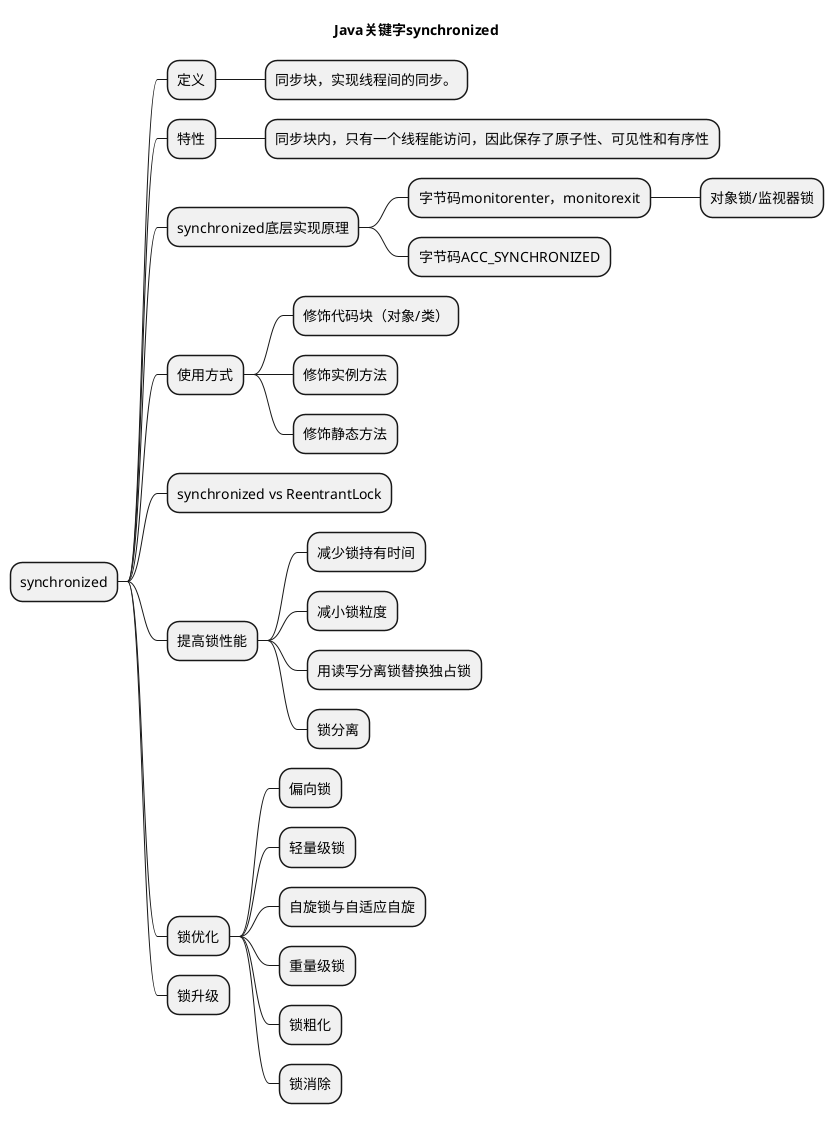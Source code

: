 @startmindmap
'https://plantuml.com/mindmap-diagram

title Java关键字synchronized

* synchronized
** 定义
*** 同步块，实现线程间的同步。
** 特性
*** 同步块内，只有一个线程能访问，因此保存了原子性、可见性和有序性
** synchronized底层实现原理
*** 字节码monitorenter，monitorexit
**** 对象锁/监视器锁
*** 字节码ACC_SYNCHRONIZED
** 使用方式
*** 修饰代码块（对象/类）
*** 修饰实例方法
*** 修饰静态方法
** synchronized vs ReentrantLock

** 提高锁性能
*** 减少锁持有时间
*** 减小锁粒度
*** 用读写分离锁替换独占锁
*** 锁分离

** 锁优化
*** 偏向锁
*** 轻量级锁
*** 自旋锁与自适应自旋
*** 重量级锁
*** 锁粗化
*** 锁消除

** 锁升级


@endmindmap
